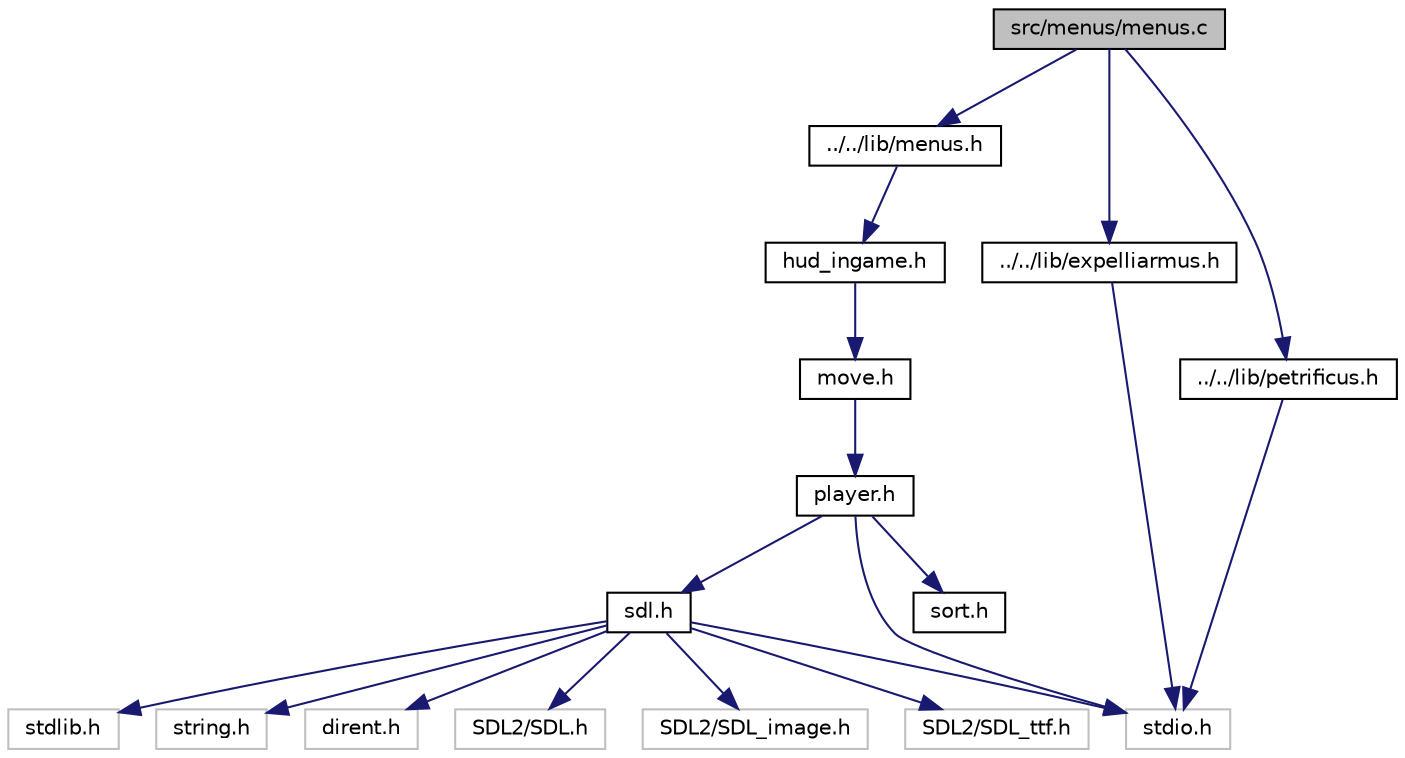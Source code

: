 digraph "src/menus/menus.c"
{
 // LATEX_PDF_SIZE
  edge [fontname="Helvetica",fontsize="10",labelfontname="Helvetica",labelfontsize="10"];
  node [fontname="Helvetica",fontsize="10",shape=record];
  Node1 [label="src/menus/menus.c",height=0.2,width=0.4,color="black", fillcolor="grey75", style="filled", fontcolor="black",tooltip="Fonctions sur les différents états de jeu."];
  Node1 -> Node2 [color="midnightblue",fontsize="10",style="solid"];
  Node2 [label="../../lib/menus.h",height=0.2,width=0.4,color="black", fillcolor="white", style="filled",URL="$menus_8h.html",tooltip="Header de menus.c."];
  Node2 -> Node3 [color="midnightblue",fontsize="10",style="solid"];
  Node3 [label="hud_ingame.h",height=0.2,width=0.4,color="black", fillcolor="white", style="filled",URL="$hud__ingame_8h.html",tooltip="Header de hud_ingame.c."];
  Node3 -> Node4 [color="midnightblue",fontsize="10",style="solid"];
  Node4 [label="move.h",height=0.2,width=0.4,color="black", fillcolor="white", style="filled",URL="$move_8h.html",tooltip="Header de move.c."];
  Node4 -> Node5 [color="midnightblue",fontsize="10",style="solid"];
  Node5 [label="player.h",height=0.2,width=0.4,color="black", fillcolor="white", style="filled",URL="$player_8h.html",tooltip="Header du fichier player.c."];
  Node5 -> Node6 [color="midnightblue",fontsize="10",style="solid"];
  Node6 [label="stdio.h",height=0.2,width=0.4,color="grey75", fillcolor="white", style="filled",tooltip=" "];
  Node5 -> Node7 [color="midnightblue",fontsize="10",style="solid"];
  Node7 [label="sdl.h",height=0.2,width=0.4,color="black", fillcolor="white", style="filled",URL="$sdl_8h.html",tooltip="Header du fichier sdl.c."];
  Node7 -> Node8 [color="midnightblue",fontsize="10",style="solid"];
  Node8 [label="stdlib.h",height=0.2,width=0.4,color="grey75", fillcolor="white", style="filled",tooltip=" "];
  Node7 -> Node6 [color="midnightblue",fontsize="10",style="solid"];
  Node7 -> Node9 [color="midnightblue",fontsize="10",style="solid"];
  Node9 [label="string.h",height=0.2,width=0.4,color="grey75", fillcolor="white", style="filled",tooltip=" "];
  Node7 -> Node10 [color="midnightblue",fontsize="10",style="solid"];
  Node10 [label="dirent.h",height=0.2,width=0.4,color="grey75", fillcolor="white", style="filled",tooltip=" "];
  Node7 -> Node11 [color="midnightblue",fontsize="10",style="solid"];
  Node11 [label="SDL2/SDL.h",height=0.2,width=0.4,color="grey75", fillcolor="white", style="filled",tooltip=" "];
  Node7 -> Node12 [color="midnightblue",fontsize="10",style="solid"];
  Node12 [label="SDL2/SDL_image.h",height=0.2,width=0.4,color="grey75", fillcolor="white", style="filled",tooltip=" "];
  Node7 -> Node13 [color="midnightblue",fontsize="10",style="solid"];
  Node13 [label="SDL2/SDL_ttf.h",height=0.2,width=0.4,color="grey75", fillcolor="white", style="filled",tooltip=" "];
  Node5 -> Node14 [color="midnightblue",fontsize="10",style="solid"];
  Node14 [label="sort.h",height=0.2,width=0.4,color="black", fillcolor="white", style="filled",URL="$sort_8h_source.html",tooltip=" "];
  Node1 -> Node15 [color="midnightblue",fontsize="10",style="solid"];
  Node15 [label="../../lib/expelliarmus.h",height=0.2,width=0.4,color="black", fillcolor="white", style="filled",URL="$expelliarmus_8h.html",tooltip="Méthode de l'objet expelliarmus_t."];
  Node15 -> Node6 [color="midnightblue",fontsize="10",style="solid"];
  Node1 -> Node16 [color="midnightblue",fontsize="10",style="solid"];
  Node16 [label="../../lib/petrificus.h",height=0.2,width=0.4,color="black", fillcolor="white", style="filled",URL="$petrificus_8h_source.html",tooltip=" "];
  Node16 -> Node6 [color="midnightblue",fontsize="10",style="solid"];
}
